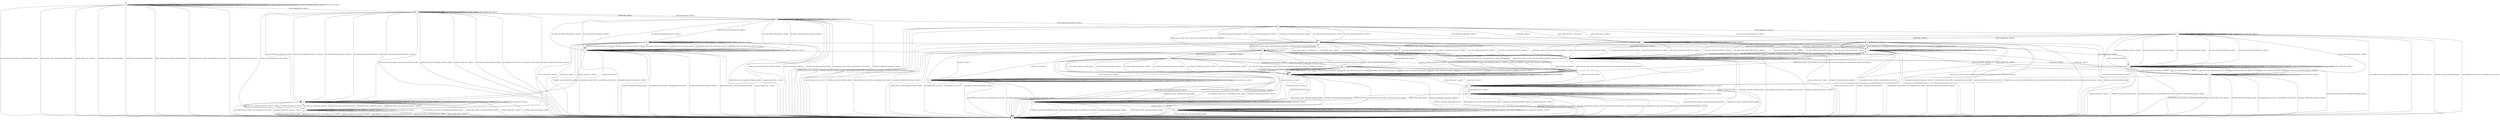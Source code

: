 digraph g {

	s0 [shape="circle" label="s0"];
	s1 [shape="circle" label="s1"];
	s2 [shape="circle" label="s2"];
	s3 [shape="circle" label="s3"];
	s4 [shape="circle" label="s4"];
	s5 [shape="circle" label="s5"];
	s6 [shape="circle" label="s6"];
	s7 [shape="circle" label="s7"];
	s8 [shape="circle" label="s8"];
	s9 [shape="circle" label="s9"];
	s10 [shape="circle" label="s10"];
	s11 [shape="circle" label="s11"];
	s12 [shape="circle" label="s12"];
	s13 [shape="circle" label="s13"];
	s14 [shape="circle" label="s14"];
	s15 [shape="circle" label="s15"];
	s16 [shape="circle" label="s16"];
	s17 [shape="circle" label="s17"];
	s18 [shape="circle" label="s18"];
	s19 [shape="circle" label="s19"];
	s20 [shape="circle" label="s20"];
	s21 [shape="circle" label="s21"];
	s22 [shape="circle" label="s22"];
	s23 [shape="circle" label="s23"];
	s24 [shape="circle" label="s24"];
	s25 [shape="circle" label="s25"];
	s0 -> s0 [label="HELLO_VERIFY_REQUEST / CLIENT_HELLO"];
	s0 -> s2 [label="ECDH_SERVER_HELLO / TIMEOUT"];
	s0 -> s1 [label="ECDH_SERVER_KEY_EXCHANGE / Alert(FATAL,INTERNAL_ERROR)"];
	s0 -> s0 [label="RSA_SIGN_CERTIFICATE_REQUEST / TIMEOUT"];
	s0 -> s0 [label="RSA_FIXED_ECDH_CERTIFICATE_REQUEST / TIMEOUT"];
	s0 -> s0 [label="RSA_FIXED_DH_CERTIFICATE_REQUEST / TIMEOUT"];
	s0 -> s0 [label="DSS_SIGN_CERTIFICATE_REQUEST / TIMEOUT"];
	s0 -> s0 [label="DSS_FIXED_DH_CERTIFICATE_REQUEST / TIMEOUT"];
	s0 -> s0 [label="ECDSA_SIGN_CERTIFICATE_REQUEST / TIMEOUT"];
	s0 -> s1 [label="SERVER_HELLO_DONE / Alert(FATAL,INTERNAL_ERROR)"];
	s0 -> s1 [label="CHANGE_CIPHER_SPEC / TIMEOUT"];
	s0 -> s1 [label="FINISHED / Alert(FATAL,INTERNAL_ERROR)"];
	s0 -> s0 [label="APPLICATION / TIMEOUT"];
	s0 -> s1 [label="CERTIFICATE / Alert(FATAL,INTERNAL_ERROR)"];
	s0 -> s1 [label="EMPTY_CERTIFICATE / Alert(FATAL,INTERNAL_ERROR)"];
	s0 -> s1 [label="Alert(WARNING,CLOSE_NOTIFY) / Alert(WARNING,CLOSE_NOTIFY)"];
	s0 -> s1 [label="Alert(FATAL,UNEXPECTED_MESSAGE) / TIMEOUT"];
	s1 -> s1 [label="HELLO_VERIFY_REQUEST / TIMEOUT"];
	s1 -> s1 [label="ECDH_SERVER_HELLO / TIMEOUT"];
	s1 -> s1 [label="ECDH_SERVER_KEY_EXCHANGE / TIMEOUT"];
	s1 -> s1 [label="RSA_SIGN_CERTIFICATE_REQUEST / TIMEOUT"];
	s1 -> s1 [label="RSA_FIXED_ECDH_CERTIFICATE_REQUEST / TIMEOUT"];
	s1 -> s1 [label="RSA_FIXED_DH_CERTIFICATE_REQUEST / TIMEOUT"];
	s1 -> s1 [label="DSS_SIGN_CERTIFICATE_REQUEST / TIMEOUT"];
	s1 -> s1 [label="DSS_FIXED_DH_CERTIFICATE_REQUEST / TIMEOUT"];
	s1 -> s1 [label="ECDSA_SIGN_CERTIFICATE_REQUEST / TIMEOUT"];
	s1 -> s1 [label="SERVER_HELLO_DONE / TIMEOUT"];
	s1 -> s1 [label="CHANGE_CIPHER_SPEC / TIMEOUT"];
	s1 -> s1 [label="FINISHED / TIMEOUT"];
	s1 -> s1 [label="APPLICATION / TIMEOUT"];
	s1 -> s1 [label="CERTIFICATE / TIMEOUT"];
	s1 -> s1 [label="EMPTY_CERTIFICATE / TIMEOUT"];
	s1 -> s1 [label="Alert(WARNING,CLOSE_NOTIFY) / TIMEOUT"];
	s1 -> s1 [label="Alert(FATAL,UNEXPECTED_MESSAGE) / TIMEOUT"];
	s2 -> s2 [label="HELLO_VERIFY_REQUEST / CLIENT_HELLO"];
	s2 -> s2 [label="ECDH_SERVER_HELLO / TIMEOUT"];
	s2 -> s1 [label="ECDH_SERVER_KEY_EXCHANGE / Alert(FATAL,HANDSHAKE_FAILURE)"];
	s2 -> s24 [label="RSA_SIGN_CERTIFICATE_REQUEST / TIMEOUT"];
	s2 -> s24 [label="RSA_FIXED_ECDH_CERTIFICATE_REQUEST / TIMEOUT"];
	s2 -> s24 [label="RSA_FIXED_DH_CERTIFICATE_REQUEST / TIMEOUT"];
	s2 -> s24 [label="DSS_SIGN_CERTIFICATE_REQUEST / TIMEOUT"];
	s2 -> s24 [label="DSS_FIXED_DH_CERTIFICATE_REQUEST / TIMEOUT"];
	s2 -> s25 [label="ECDSA_SIGN_CERTIFICATE_REQUEST / TIMEOUT"];
	s2 -> s1 [label="SERVER_HELLO_DONE / Alert(FATAL,INTERNAL_ERROR)"];
	s2 -> s1 [label="CHANGE_CIPHER_SPEC / TIMEOUT"];
	s2 -> s1 [label="FINISHED / Alert(FATAL,INTERNAL_ERROR)"];
	s2 -> s2 [label="APPLICATION / TIMEOUT"];
	s2 -> s3 [label="CERTIFICATE / TIMEOUT"];
	s2 -> s2 [label="EMPTY_CERTIFICATE / TIMEOUT"];
	s2 -> s1 [label="Alert(WARNING,CLOSE_NOTIFY) / Alert(WARNING,CLOSE_NOTIFY)"];
	s2 -> s1 [label="Alert(FATAL,UNEXPECTED_MESSAGE) / TIMEOUT"];
	s3 -> s3 [label="HELLO_VERIFY_REQUEST / CLIENT_HELLO"];
	s3 -> s3 [label="ECDH_SERVER_HELLO / TIMEOUT"];
	s3 -> s4 [label="ECDH_SERVER_KEY_EXCHANGE / TIMEOUT"];
	s3 -> s22 [label="RSA_SIGN_CERTIFICATE_REQUEST / TIMEOUT"];
	s3 -> s22 [label="RSA_FIXED_ECDH_CERTIFICATE_REQUEST / TIMEOUT"];
	s3 -> s22 [label="RSA_FIXED_DH_CERTIFICATE_REQUEST / TIMEOUT"];
	s3 -> s22 [label="DSS_SIGN_CERTIFICATE_REQUEST / TIMEOUT"];
	s3 -> s22 [label="DSS_FIXED_DH_CERTIFICATE_REQUEST / TIMEOUT"];
	s3 -> s23 [label="ECDSA_SIGN_CERTIFICATE_REQUEST / TIMEOUT"];
	s3 -> s1 [label="SERVER_HELLO_DONE / Alert(FATAL,INTERNAL_ERROR)"];
	s3 -> s1 [label="CHANGE_CIPHER_SPEC / TIMEOUT"];
	s3 -> s1 [label="FINISHED / Alert(FATAL,INTERNAL_ERROR)"];
	s3 -> s3 [label="APPLICATION / TIMEOUT"];
	s3 -> s3 [label="CERTIFICATE / TIMEOUT"];
	s3 -> s2 [label="EMPTY_CERTIFICATE / TIMEOUT"];
	s3 -> s1 [label="Alert(WARNING,CLOSE_NOTIFY) / Alert(WARNING,CLOSE_NOTIFY)"];
	s3 -> s1 [label="Alert(FATAL,UNEXPECTED_MESSAGE) / TIMEOUT"];
	s4 -> s21 [label="HELLO_VERIFY_REQUEST / CLIENT_HELLO"];
	s4 -> s21 [label="ECDH_SERVER_HELLO / TIMEOUT"];
	s4 -> s21 [label="ECDH_SERVER_KEY_EXCHANGE / TIMEOUT"];
	s4 -> s5 [label="RSA_SIGN_CERTIFICATE_REQUEST / TIMEOUT"];
	s4 -> s5 [label="RSA_FIXED_ECDH_CERTIFICATE_REQUEST / TIMEOUT"];
	s4 -> s5 [label="RSA_FIXED_DH_CERTIFICATE_REQUEST / TIMEOUT"];
	s4 -> s5 [label="DSS_SIGN_CERTIFICATE_REQUEST / TIMEOUT"];
	s4 -> s5 [label="DSS_FIXED_DH_CERTIFICATE_REQUEST / TIMEOUT"];
	s4 -> s6 [label="ECDSA_SIGN_CERTIFICATE_REQUEST / TIMEOUT"];
	s4 -> s9 [label="SERVER_HELLO_DONE / ECDH_CLIENT_KEY_EXCHANGE|CHANGE_CIPHER_SPEC|FINISHED"];
	s4 -> s1 [label="CHANGE_CIPHER_SPEC / TIMEOUT"];
	s4 -> s1 [label="FINISHED / Alert(FATAL,INTERNAL_ERROR)"];
	s4 -> s4 [label="APPLICATION / TIMEOUT"];
	s4 -> s21 [label="CERTIFICATE / TIMEOUT"];
	s4 -> s17 [label="EMPTY_CERTIFICATE / TIMEOUT"];
	s4 -> s1 [label="Alert(WARNING,CLOSE_NOTIFY) / Alert(WARNING,CLOSE_NOTIFY)"];
	s4 -> s1 [label="Alert(FATAL,UNEXPECTED_MESSAGE) / TIMEOUT"];
	s5 -> s7 [label="HELLO_VERIFY_REQUEST / CLIENT_HELLO"];
	s5 -> s7 [label="ECDH_SERVER_HELLO / TIMEOUT"];
	s5 -> s7 [label="ECDH_SERVER_KEY_EXCHANGE / TIMEOUT"];
	s5 -> s7 [label="RSA_SIGN_CERTIFICATE_REQUEST / TIMEOUT"];
	s5 -> s7 [label="RSA_FIXED_ECDH_CERTIFICATE_REQUEST / TIMEOUT"];
	s5 -> s7 [label="RSA_FIXED_DH_CERTIFICATE_REQUEST / TIMEOUT"];
	s5 -> s7 [label="DSS_SIGN_CERTIFICATE_REQUEST / TIMEOUT"];
	s5 -> s7 [label="DSS_FIXED_DH_CERTIFICATE_REQUEST / TIMEOUT"];
	s5 -> s20 [label="ECDSA_SIGN_CERTIFICATE_REQUEST / TIMEOUT"];
	s5 -> s9 [label="SERVER_HELLO_DONE / EMPTY_CERTIFICATE|ECDH_CLIENT_KEY_EXCHANGE|CHANGE_CIPHER_SPEC|FINISHED"];
	s5 -> s1 [label="CHANGE_CIPHER_SPEC / TIMEOUT"];
	s5 -> s1 [label="FINISHED / Alert(FATAL,INTERNAL_ERROR)"];
	s5 -> s5 [label="APPLICATION / TIMEOUT"];
	s5 -> s7 [label="CERTIFICATE / TIMEOUT"];
	s5 -> s15 [label="EMPTY_CERTIFICATE / TIMEOUT"];
	s5 -> s1 [label="Alert(WARNING,CLOSE_NOTIFY) / Alert(WARNING,CLOSE_NOTIFY)"];
	s5 -> s1 [label="Alert(FATAL,UNEXPECTED_MESSAGE) / TIMEOUT"];
	s6 -> s20 [label="HELLO_VERIFY_REQUEST / CLIENT_HELLO"];
	s6 -> s20 [label="ECDH_SERVER_HELLO / TIMEOUT"];
	s6 -> s20 [label="ECDH_SERVER_KEY_EXCHANGE / TIMEOUT"];
	s6 -> s7 [label="RSA_SIGN_CERTIFICATE_REQUEST / TIMEOUT"];
	s6 -> s7 [label="RSA_FIXED_ECDH_CERTIFICATE_REQUEST / TIMEOUT"];
	s6 -> s7 [label="RSA_FIXED_DH_CERTIFICATE_REQUEST / TIMEOUT"];
	s6 -> s7 [label="DSS_SIGN_CERTIFICATE_REQUEST / TIMEOUT"];
	s6 -> s7 [label="DSS_FIXED_DH_CERTIFICATE_REQUEST / TIMEOUT"];
	s6 -> s20 [label="ECDSA_SIGN_CERTIFICATE_REQUEST / TIMEOUT"];
	s6 -> s9 [label="SERVER_HELLO_DONE / ECDSA_CERTIFICATE|ECDH_CLIENT_KEY_EXCHANGE|CERTIFICATE_VERIFY|CHANGE_CIPHER_SPEC|FINISHED"];
	s6 -> s1 [label="CHANGE_CIPHER_SPEC / TIMEOUT"];
	s6 -> s1 [label="FINISHED / Alert(FATAL,INTERNAL_ERROR)"];
	s6 -> s6 [label="APPLICATION / TIMEOUT"];
	s6 -> s20 [label="CERTIFICATE / TIMEOUT"];
	s6 -> s16 [label="EMPTY_CERTIFICATE / TIMEOUT"];
	s6 -> s1 [label="Alert(WARNING,CLOSE_NOTIFY) / Alert(WARNING,CLOSE_NOTIFY)"];
	s6 -> s1 [label="Alert(FATAL,UNEXPECTED_MESSAGE) / TIMEOUT"];
	s7 -> s7 [label="HELLO_VERIFY_REQUEST / CLIENT_HELLO"];
	s7 -> s7 [label="ECDH_SERVER_HELLO / TIMEOUT"];
	s7 -> s7 [label="ECDH_SERVER_KEY_EXCHANGE / TIMEOUT"];
	s7 -> s7 [label="RSA_SIGN_CERTIFICATE_REQUEST / TIMEOUT"];
	s7 -> s7 [label="RSA_FIXED_ECDH_CERTIFICATE_REQUEST / TIMEOUT"];
	s7 -> s7 [label="RSA_FIXED_DH_CERTIFICATE_REQUEST / TIMEOUT"];
	s7 -> s7 [label="DSS_SIGN_CERTIFICATE_REQUEST / TIMEOUT"];
	s7 -> s7 [label="DSS_FIXED_DH_CERTIFICATE_REQUEST / TIMEOUT"];
	s7 -> s20 [label="ECDSA_SIGN_CERTIFICATE_REQUEST / TIMEOUT"];
	s7 -> s8 [label="SERVER_HELLO_DONE / EMPTY_CERTIFICATE|ECDH_CLIENT_KEY_EXCHANGE|CHANGE_CIPHER_SPEC|FINISHED"];
	s7 -> s1 [label="CHANGE_CIPHER_SPEC / TIMEOUT"];
	s7 -> s1 [label="FINISHED / Alert(FATAL,INTERNAL_ERROR)"];
	s7 -> s7 [label="APPLICATION / TIMEOUT"];
	s7 -> s7 [label="CERTIFICATE / TIMEOUT"];
	s7 -> s15 [label="EMPTY_CERTIFICATE / TIMEOUT"];
	s7 -> s1 [label="Alert(WARNING,CLOSE_NOTIFY) / Alert(WARNING,CLOSE_NOTIFY)"];
	s7 -> s1 [label="Alert(FATAL,UNEXPECTED_MESSAGE) / TIMEOUT"];
	s8 -> s8 [label="HELLO_VERIFY_REQUEST / CLIENT_HELLO"];
	s8 -> s13 [label="ECDH_SERVER_HELLO / TIMEOUT"];
	s8 -> s8 [label="ECDH_SERVER_KEY_EXCHANGE / TIMEOUT"];
	s8 -> s8 [label="RSA_SIGN_CERTIFICATE_REQUEST / TIMEOUT"];
	s8 -> s8 [label="RSA_FIXED_ECDH_CERTIFICATE_REQUEST / TIMEOUT"];
	s8 -> s8 [label="RSA_FIXED_DH_CERTIFICATE_REQUEST / TIMEOUT"];
	s8 -> s8 [label="DSS_SIGN_CERTIFICATE_REQUEST / TIMEOUT"];
	s8 -> s8 [label="DSS_FIXED_DH_CERTIFICATE_REQUEST / TIMEOUT"];
	s8 -> s8 [label="ECDSA_SIGN_CERTIFICATE_REQUEST / TIMEOUT"];
	s8 -> s1 [label="SERVER_HELLO_DONE / Alert(FATAL,INTERNAL_ERROR)"];
	s8 -> s8 [label="CHANGE_CIPHER_SPEC / TIMEOUT"];
	s8 -> s1 [label="FINISHED / Alert(FATAL,HANDSHAKE_FAILURE)"];
	s8 -> s8 [label="APPLICATION / TIMEOUT"];
	s8 -> s8 [label="CERTIFICATE / TIMEOUT"];
	s8 -> s12 [label="EMPTY_CERTIFICATE / TIMEOUT"];
	s8 -> s1 [label="Alert(WARNING,CLOSE_NOTIFY) / Alert(WARNING,CLOSE_NOTIFY)"];
	s8 -> s1 [label="Alert(FATAL,UNEXPECTED_MESSAGE) / TIMEOUT"];
	s9 -> s8 [label="HELLO_VERIFY_REQUEST / CLIENT_HELLO"];
	s9 -> s13 [label="ECDH_SERVER_HELLO / TIMEOUT"];
	s9 -> s8 [label="ECDH_SERVER_KEY_EXCHANGE / TIMEOUT"];
	s9 -> s8 [label="RSA_SIGN_CERTIFICATE_REQUEST / TIMEOUT"];
	s9 -> s8 [label="RSA_FIXED_ECDH_CERTIFICATE_REQUEST / TIMEOUT"];
	s9 -> s8 [label="RSA_FIXED_DH_CERTIFICATE_REQUEST / TIMEOUT"];
	s9 -> s8 [label="DSS_SIGN_CERTIFICATE_REQUEST / TIMEOUT"];
	s9 -> s8 [label="DSS_FIXED_DH_CERTIFICATE_REQUEST / TIMEOUT"];
	s9 -> s8 [label="ECDSA_SIGN_CERTIFICATE_REQUEST / TIMEOUT"];
	s9 -> s1 [label="SERVER_HELLO_DONE / Alert(FATAL,INTERNAL_ERROR)"];
	s9 -> s9 [label="CHANGE_CIPHER_SPEC / TIMEOUT"];
	s9 -> s19 [label="FINISHED / TIMEOUT"];
	s9 -> s10 [label="APPLICATION / TIMEOUT"];
	s9 -> s8 [label="CERTIFICATE / TIMEOUT"];
	s9 -> s12 [label="EMPTY_CERTIFICATE / TIMEOUT"];
	s9 -> s1 [label="Alert(WARNING,CLOSE_NOTIFY) / Alert(WARNING,CLOSE_NOTIFY)"];
	s9 -> s1 [label="Alert(FATAL,UNEXPECTED_MESSAGE) / TIMEOUT"];
	s10 -> s8 [label="HELLO_VERIFY_REQUEST / CLIENT_HELLO"];
	s10 -> s13 [label="ECDH_SERVER_HELLO / TIMEOUT"];
	s10 -> s8 [label="ECDH_SERVER_KEY_EXCHANGE / TIMEOUT"];
	s10 -> s8 [label="RSA_SIGN_CERTIFICATE_REQUEST / TIMEOUT"];
	s10 -> s8 [label="RSA_FIXED_ECDH_CERTIFICATE_REQUEST / TIMEOUT"];
	s10 -> s8 [label="RSA_FIXED_DH_CERTIFICATE_REQUEST / TIMEOUT"];
	s10 -> s8 [label="DSS_SIGN_CERTIFICATE_REQUEST / TIMEOUT"];
	s10 -> s8 [label="DSS_FIXED_DH_CERTIFICATE_REQUEST / TIMEOUT"];
	s10 -> s8 [label="ECDSA_SIGN_CERTIFICATE_REQUEST / TIMEOUT"];
	s10 -> s1 [label="SERVER_HELLO_DONE / Alert(FATAL,INTERNAL_ERROR)"];
	s10 -> s9 [label="CHANGE_CIPHER_SPEC / TIMEOUT"];
	s10 -> s19 [label="FINISHED / APPLICATION"];
	s10 -> s11 [label="APPLICATION / TIMEOUT"];
	s10 -> s8 [label="CERTIFICATE / TIMEOUT"];
	s10 -> s12 [label="EMPTY_CERTIFICATE / TIMEOUT"];
	s10 -> s1 [label="Alert(WARNING,CLOSE_NOTIFY) / Alert(WARNING,CLOSE_NOTIFY)"];
	s10 -> s1 [label="Alert(FATAL,UNEXPECTED_MESSAGE) / TIMEOUT"];
	s11 -> s8 [label="HELLO_VERIFY_REQUEST / CLIENT_HELLO"];
	s11 -> s13 [label="ECDH_SERVER_HELLO / TIMEOUT"];
	s11 -> s8 [label="ECDH_SERVER_KEY_EXCHANGE / TIMEOUT"];
	s11 -> s8 [label="RSA_SIGN_CERTIFICATE_REQUEST / TIMEOUT"];
	s11 -> s8 [label="RSA_FIXED_ECDH_CERTIFICATE_REQUEST / TIMEOUT"];
	s11 -> s8 [label="RSA_FIXED_DH_CERTIFICATE_REQUEST / TIMEOUT"];
	s11 -> s8 [label="DSS_SIGN_CERTIFICATE_REQUEST / TIMEOUT"];
	s11 -> s8 [label="DSS_FIXED_DH_CERTIFICATE_REQUEST / TIMEOUT"];
	s11 -> s8 [label="ECDSA_SIGN_CERTIFICATE_REQUEST / TIMEOUT"];
	s11 -> s1 [label="SERVER_HELLO_DONE / Alert(FATAL,INTERNAL_ERROR)"];
	s11 -> s9 [label="CHANGE_CIPHER_SPEC / TIMEOUT"];
	s11 -> s19 [label="FINISHED / APPLICATION+"];
	s11 -> s11 [label="APPLICATION / TIMEOUT"];
	s11 -> s8 [label="CERTIFICATE / TIMEOUT"];
	s11 -> s12 [label="EMPTY_CERTIFICATE / TIMEOUT"];
	s11 -> s1 [label="Alert(WARNING,CLOSE_NOTIFY) / Alert(WARNING,CLOSE_NOTIFY)"];
	s11 -> s1 [label="Alert(FATAL,UNEXPECTED_MESSAGE) / TIMEOUT"];
	s12 -> s12 [label="HELLO_VERIFY_REQUEST / CLIENT_HELLO"];
	s12 -> s18 [label="ECDH_SERVER_HELLO / TIMEOUT"];
	s12 -> s1 [label="ECDH_SERVER_KEY_EXCHANGE / Alert(FATAL,HANDSHAKE_FAILURE)"];
	s12 -> s12 [label="RSA_SIGN_CERTIFICATE_REQUEST / TIMEOUT"];
	s12 -> s12 [label="RSA_FIXED_ECDH_CERTIFICATE_REQUEST / TIMEOUT"];
	s12 -> s12 [label="RSA_FIXED_DH_CERTIFICATE_REQUEST / TIMEOUT"];
	s12 -> s12 [label="DSS_SIGN_CERTIFICATE_REQUEST / TIMEOUT"];
	s12 -> s12 [label="DSS_FIXED_DH_CERTIFICATE_REQUEST / TIMEOUT"];
	s12 -> s12 [label="ECDSA_SIGN_CERTIFICATE_REQUEST / TIMEOUT"];
	s12 -> s1 [label="SERVER_HELLO_DONE / Alert(FATAL,INTERNAL_ERROR)"];
	s12 -> s12 [label="CHANGE_CIPHER_SPEC / TIMEOUT"];
	s12 -> s1 [label="FINISHED / Alert(FATAL,HANDSHAKE_FAILURE)"];
	s12 -> s12 [label="APPLICATION / TIMEOUT"];
	s12 -> s8 [label="CERTIFICATE / TIMEOUT"];
	s12 -> s12 [label="EMPTY_CERTIFICATE / TIMEOUT"];
	s12 -> s1 [label="Alert(WARNING,CLOSE_NOTIFY) / Alert(WARNING,CLOSE_NOTIFY)"];
	s12 -> s1 [label="Alert(FATAL,UNEXPECTED_MESSAGE) / TIMEOUT"];
	s13 -> s13 [label="HELLO_VERIFY_REQUEST / CLIENT_HELLO"];
	s13 -> s13 [label="ECDH_SERVER_HELLO / TIMEOUT"];
	s13 -> s13 [label="ECDH_SERVER_KEY_EXCHANGE / TIMEOUT"];
	s13 -> s13 [label="RSA_SIGN_CERTIFICATE_REQUEST / TIMEOUT"];
	s13 -> s13 [label="RSA_FIXED_ECDH_CERTIFICATE_REQUEST / TIMEOUT"];
	s13 -> s13 [label="RSA_FIXED_DH_CERTIFICATE_REQUEST / TIMEOUT"];
	s13 -> s13 [label="DSS_SIGN_CERTIFICATE_REQUEST / TIMEOUT"];
	s13 -> s13 [label="DSS_FIXED_DH_CERTIFICATE_REQUEST / TIMEOUT"];
	s13 -> s13 [label="ECDSA_SIGN_CERTIFICATE_REQUEST / TIMEOUT"];
	s13 -> s1 [label="SERVER_HELLO_DONE / Alert(FATAL,INTERNAL_ERROR)"];
	s13 -> s14 [label="CHANGE_CIPHER_SPEC / TIMEOUT"];
	s13 -> s1 [label="FINISHED / Alert(FATAL,HANDSHAKE_FAILURE)"];
	s13 -> s13 [label="APPLICATION / TIMEOUT"];
	s13 -> s13 [label="CERTIFICATE / TIMEOUT"];
	s13 -> s18 [label="EMPTY_CERTIFICATE / TIMEOUT"];
	s13 -> s1 [label="Alert(WARNING,CLOSE_NOTIFY) / Alert(WARNING,CLOSE_NOTIFY)"];
	s13 -> s1 [label="Alert(FATAL,UNEXPECTED_MESSAGE) / TIMEOUT"];
	s14 -> s14 [label="HELLO_VERIFY_REQUEST / TIMEOUT"];
	s14 -> s14 [label="ECDH_SERVER_HELLO / TIMEOUT"];
	s14 -> s14 [label="ECDH_SERVER_KEY_EXCHANGE / TIMEOUT"];
	s14 -> s14 [label="RSA_SIGN_CERTIFICATE_REQUEST / TIMEOUT"];
	s14 -> s14 [label="RSA_FIXED_ECDH_CERTIFICATE_REQUEST / TIMEOUT"];
	s14 -> s14 [label="RSA_FIXED_DH_CERTIFICATE_REQUEST / TIMEOUT"];
	s14 -> s14 [label="DSS_SIGN_CERTIFICATE_REQUEST / TIMEOUT"];
	s14 -> s14 [label="DSS_FIXED_DH_CERTIFICATE_REQUEST / TIMEOUT"];
	s14 -> s14 [label="ECDSA_SIGN_CERTIFICATE_REQUEST / TIMEOUT"];
	s14 -> s14 [label="SERVER_HELLO_DONE / TIMEOUT"];
	s14 -> s1 [label="CHANGE_CIPHER_SPEC / Alert(FATAL,INTERNAL_ERROR)"];
	s14 -> s14 [label="FINISHED / TIMEOUT"];
	s14 -> s14 [label="APPLICATION / TIMEOUT"];
	s14 -> s14 [label="CERTIFICATE / TIMEOUT"];
	s14 -> s14 [label="EMPTY_CERTIFICATE / TIMEOUT"];
	s14 -> s14 [label="Alert(WARNING,CLOSE_NOTIFY) / TIMEOUT"];
	s14 -> s14 [label="Alert(FATAL,UNEXPECTED_MESSAGE) / TIMEOUT"];
	s15 -> s15 [label="HELLO_VERIFY_REQUEST / CLIENT_HELLO"];
	s15 -> s15 [label="ECDH_SERVER_HELLO / TIMEOUT"];
	s15 -> s1 [label="ECDH_SERVER_KEY_EXCHANGE / Alert(FATAL,HANDSHAKE_FAILURE)"];
	s15 -> s15 [label="RSA_SIGN_CERTIFICATE_REQUEST / TIMEOUT"];
	s15 -> s15 [label="RSA_FIXED_ECDH_CERTIFICATE_REQUEST / TIMEOUT"];
	s15 -> s15 [label="RSA_FIXED_DH_CERTIFICATE_REQUEST / TIMEOUT"];
	s15 -> s15 [label="DSS_SIGN_CERTIFICATE_REQUEST / TIMEOUT"];
	s15 -> s15 [label="DSS_FIXED_DH_CERTIFICATE_REQUEST / TIMEOUT"];
	s15 -> s16 [label="ECDSA_SIGN_CERTIFICATE_REQUEST / TIMEOUT"];
	s15 -> s12 [label="SERVER_HELLO_DONE / EMPTY_CERTIFICATE|ECDH_CLIENT_KEY_EXCHANGE|CHANGE_CIPHER_SPEC|FINISHED"];
	s15 -> s1 [label="CHANGE_CIPHER_SPEC / TIMEOUT"];
	s15 -> s1 [label="FINISHED / Alert(FATAL,INTERNAL_ERROR)"];
	s15 -> s15 [label="APPLICATION / TIMEOUT"];
	s15 -> s7 [label="CERTIFICATE / TIMEOUT"];
	s15 -> s15 [label="EMPTY_CERTIFICATE / TIMEOUT"];
	s15 -> s1 [label="Alert(WARNING,CLOSE_NOTIFY) / Alert(WARNING,CLOSE_NOTIFY)"];
	s15 -> s1 [label="Alert(FATAL,UNEXPECTED_MESSAGE) / TIMEOUT"];
	s16 -> s16 [label="HELLO_VERIFY_REQUEST / CLIENT_HELLO"];
	s16 -> s16 [label="ECDH_SERVER_HELLO / TIMEOUT"];
	s16 -> s1 [label="ECDH_SERVER_KEY_EXCHANGE / Alert(FATAL,HANDSHAKE_FAILURE)"];
	s16 -> s15 [label="RSA_SIGN_CERTIFICATE_REQUEST / TIMEOUT"];
	s16 -> s15 [label="RSA_FIXED_ECDH_CERTIFICATE_REQUEST / TIMEOUT"];
	s16 -> s15 [label="RSA_FIXED_DH_CERTIFICATE_REQUEST / TIMEOUT"];
	s16 -> s15 [label="DSS_SIGN_CERTIFICATE_REQUEST / TIMEOUT"];
	s16 -> s15 [label="DSS_FIXED_DH_CERTIFICATE_REQUEST / TIMEOUT"];
	s16 -> s16 [label="ECDSA_SIGN_CERTIFICATE_REQUEST / TIMEOUT"];
	s16 -> s12 [label="SERVER_HELLO_DONE / ECDSA_CERTIFICATE|ECDH_CLIENT_KEY_EXCHANGE|CERTIFICATE_VERIFY|CHANGE_CIPHER_SPEC|FINISHED"];
	s16 -> s1 [label="CHANGE_CIPHER_SPEC / TIMEOUT"];
	s16 -> s1 [label="FINISHED / Alert(FATAL,INTERNAL_ERROR)"];
	s16 -> s16 [label="APPLICATION / TIMEOUT"];
	s16 -> s20 [label="CERTIFICATE / TIMEOUT"];
	s16 -> s16 [label="EMPTY_CERTIFICATE / TIMEOUT"];
	s16 -> s1 [label="Alert(WARNING,CLOSE_NOTIFY) / Alert(WARNING,CLOSE_NOTIFY)"];
	s16 -> s1 [label="Alert(FATAL,UNEXPECTED_MESSAGE) / TIMEOUT"];
	s17 -> s17 [label="HELLO_VERIFY_REQUEST / CLIENT_HELLO"];
	s17 -> s17 [label="ECDH_SERVER_HELLO / TIMEOUT"];
	s17 -> s1 [label="ECDH_SERVER_KEY_EXCHANGE / Alert(FATAL,HANDSHAKE_FAILURE)"];
	s17 -> s15 [label="RSA_SIGN_CERTIFICATE_REQUEST / TIMEOUT"];
	s17 -> s15 [label="RSA_FIXED_ECDH_CERTIFICATE_REQUEST / TIMEOUT"];
	s17 -> s15 [label="RSA_FIXED_DH_CERTIFICATE_REQUEST / TIMEOUT"];
	s17 -> s15 [label="DSS_SIGN_CERTIFICATE_REQUEST / TIMEOUT"];
	s17 -> s15 [label="DSS_FIXED_DH_CERTIFICATE_REQUEST / TIMEOUT"];
	s17 -> s16 [label="ECDSA_SIGN_CERTIFICATE_REQUEST / TIMEOUT"];
	s17 -> s12 [label="SERVER_HELLO_DONE / ECDH_CLIENT_KEY_EXCHANGE|CHANGE_CIPHER_SPEC|FINISHED"];
	s17 -> s1 [label="CHANGE_CIPHER_SPEC / TIMEOUT"];
	s17 -> s1 [label="FINISHED / Alert(FATAL,INTERNAL_ERROR)"];
	s17 -> s17 [label="APPLICATION / TIMEOUT"];
	s17 -> s21 [label="CERTIFICATE / TIMEOUT"];
	s17 -> s17 [label="EMPTY_CERTIFICATE / TIMEOUT"];
	s17 -> s1 [label="Alert(WARNING,CLOSE_NOTIFY) / Alert(WARNING,CLOSE_NOTIFY)"];
	s17 -> s1 [label="Alert(FATAL,UNEXPECTED_MESSAGE) / TIMEOUT"];
	s18 -> s18 [label="HELLO_VERIFY_REQUEST / CLIENT_HELLO"];
	s18 -> s18 [label="ECDH_SERVER_HELLO / TIMEOUT"];
	s18 -> s1 [label="ECDH_SERVER_KEY_EXCHANGE / Alert(FATAL,HANDSHAKE_FAILURE)"];
	s18 -> s18 [label="RSA_SIGN_CERTIFICATE_REQUEST / TIMEOUT"];
	s18 -> s18 [label="RSA_FIXED_ECDH_CERTIFICATE_REQUEST / TIMEOUT"];
	s18 -> s18 [label="RSA_FIXED_DH_CERTIFICATE_REQUEST / TIMEOUT"];
	s18 -> s18 [label="DSS_SIGN_CERTIFICATE_REQUEST / TIMEOUT"];
	s18 -> s18 [label="DSS_FIXED_DH_CERTIFICATE_REQUEST / TIMEOUT"];
	s18 -> s18 [label="ECDSA_SIGN_CERTIFICATE_REQUEST / TIMEOUT"];
	s18 -> s1 [label="SERVER_HELLO_DONE / Alert(FATAL,INTERNAL_ERROR)"];
	s18 -> s14 [label="CHANGE_CIPHER_SPEC / TIMEOUT"];
	s18 -> s1 [label="FINISHED / Alert(FATAL,HANDSHAKE_FAILURE)"];
	s18 -> s18 [label="APPLICATION / TIMEOUT"];
	s18 -> s13 [label="CERTIFICATE / TIMEOUT"];
	s18 -> s18 [label="EMPTY_CERTIFICATE / TIMEOUT"];
	s18 -> s1 [label="Alert(WARNING,CLOSE_NOTIFY) / Alert(WARNING,CLOSE_NOTIFY)"];
	s18 -> s1 [label="Alert(FATAL,UNEXPECTED_MESSAGE) / TIMEOUT"];
	s19 -> s19 [label="HELLO_VERIFY_REQUEST / TIMEOUT"];
	s19 -> s19 [label="ECDH_SERVER_HELLO / TIMEOUT"];
	s19 -> s19 [label="ECDH_SERVER_KEY_EXCHANGE / TIMEOUT"];
	s19 -> s19 [label="RSA_SIGN_CERTIFICATE_REQUEST / TIMEOUT"];
	s19 -> s19 [label="RSA_FIXED_ECDH_CERTIFICATE_REQUEST / TIMEOUT"];
	s19 -> s19 [label="RSA_FIXED_DH_CERTIFICATE_REQUEST / TIMEOUT"];
	s19 -> s19 [label="DSS_SIGN_CERTIFICATE_REQUEST / TIMEOUT"];
	s19 -> s19 [label="DSS_FIXED_DH_CERTIFICATE_REQUEST / TIMEOUT"];
	s19 -> s19 [label="ECDSA_SIGN_CERTIFICATE_REQUEST / TIMEOUT"];
	s19 -> s19 [label="SERVER_HELLO_DONE / TIMEOUT"];
	s19 -> s1 [label="CHANGE_CIPHER_SPEC / TIMEOUT"];
	s19 -> s19 [label="FINISHED / TIMEOUT"];
	s19 -> s19 [label="APPLICATION / APPLICATION"];
	s19 -> s19 [label="CERTIFICATE / TIMEOUT"];
	s19 -> s19 [label="EMPTY_CERTIFICATE / TIMEOUT"];
	s19 -> s1 [label="Alert(WARNING,CLOSE_NOTIFY) / Alert(WARNING,CLOSE_NOTIFY)"];
	s19 -> s1 [label="Alert(FATAL,UNEXPECTED_MESSAGE) / TIMEOUT"];
	s20 -> s20 [label="HELLO_VERIFY_REQUEST / CLIENT_HELLO"];
	s20 -> s20 [label="ECDH_SERVER_HELLO / TIMEOUT"];
	s20 -> s20 [label="ECDH_SERVER_KEY_EXCHANGE / TIMEOUT"];
	s20 -> s7 [label="RSA_SIGN_CERTIFICATE_REQUEST / TIMEOUT"];
	s20 -> s7 [label="RSA_FIXED_ECDH_CERTIFICATE_REQUEST / TIMEOUT"];
	s20 -> s7 [label="RSA_FIXED_DH_CERTIFICATE_REQUEST / TIMEOUT"];
	s20 -> s7 [label="DSS_SIGN_CERTIFICATE_REQUEST / TIMEOUT"];
	s20 -> s7 [label="DSS_FIXED_DH_CERTIFICATE_REQUEST / TIMEOUT"];
	s20 -> s20 [label="ECDSA_SIGN_CERTIFICATE_REQUEST / TIMEOUT"];
	s20 -> s8 [label="SERVER_HELLO_DONE / ECDSA_CERTIFICATE|ECDH_CLIENT_KEY_EXCHANGE|CERTIFICATE_VERIFY|CHANGE_CIPHER_SPEC|FINISHED"];
	s20 -> s1 [label="CHANGE_CIPHER_SPEC / TIMEOUT"];
	s20 -> s1 [label="FINISHED / Alert(FATAL,INTERNAL_ERROR)"];
	s20 -> s20 [label="APPLICATION / TIMEOUT"];
	s20 -> s20 [label="CERTIFICATE / TIMEOUT"];
	s20 -> s16 [label="EMPTY_CERTIFICATE / TIMEOUT"];
	s20 -> s1 [label="Alert(WARNING,CLOSE_NOTIFY) / Alert(WARNING,CLOSE_NOTIFY)"];
	s20 -> s1 [label="Alert(FATAL,UNEXPECTED_MESSAGE) / TIMEOUT"];
	s21 -> s21 [label="HELLO_VERIFY_REQUEST / CLIENT_HELLO"];
	s21 -> s21 [label="ECDH_SERVER_HELLO / TIMEOUT"];
	s21 -> s21 [label="ECDH_SERVER_KEY_EXCHANGE / TIMEOUT"];
	s21 -> s7 [label="RSA_SIGN_CERTIFICATE_REQUEST / TIMEOUT"];
	s21 -> s7 [label="RSA_FIXED_ECDH_CERTIFICATE_REQUEST / TIMEOUT"];
	s21 -> s7 [label="RSA_FIXED_DH_CERTIFICATE_REQUEST / TIMEOUT"];
	s21 -> s7 [label="DSS_SIGN_CERTIFICATE_REQUEST / TIMEOUT"];
	s21 -> s7 [label="DSS_FIXED_DH_CERTIFICATE_REQUEST / TIMEOUT"];
	s21 -> s20 [label="ECDSA_SIGN_CERTIFICATE_REQUEST / TIMEOUT"];
	s21 -> s8 [label="SERVER_HELLO_DONE / ECDH_CLIENT_KEY_EXCHANGE|CHANGE_CIPHER_SPEC|FINISHED"];
	s21 -> s1 [label="CHANGE_CIPHER_SPEC / TIMEOUT"];
	s21 -> s1 [label="FINISHED / Alert(FATAL,INTERNAL_ERROR)"];
	s21 -> s21 [label="APPLICATION / TIMEOUT"];
	s21 -> s21 [label="CERTIFICATE / TIMEOUT"];
	s21 -> s17 [label="EMPTY_CERTIFICATE / TIMEOUT"];
	s21 -> s1 [label="Alert(WARNING,CLOSE_NOTIFY) / Alert(WARNING,CLOSE_NOTIFY)"];
	s21 -> s1 [label="Alert(FATAL,UNEXPECTED_MESSAGE) / TIMEOUT"];
	s22 -> s22 [label="HELLO_VERIFY_REQUEST / CLIENT_HELLO"];
	s22 -> s22 [label="ECDH_SERVER_HELLO / TIMEOUT"];
	s22 -> s7 [label="ECDH_SERVER_KEY_EXCHANGE / TIMEOUT"];
	s22 -> s22 [label="RSA_SIGN_CERTIFICATE_REQUEST / TIMEOUT"];
	s22 -> s22 [label="RSA_FIXED_ECDH_CERTIFICATE_REQUEST / TIMEOUT"];
	s22 -> s22 [label="RSA_FIXED_DH_CERTIFICATE_REQUEST / TIMEOUT"];
	s22 -> s22 [label="DSS_SIGN_CERTIFICATE_REQUEST / TIMEOUT"];
	s22 -> s22 [label="DSS_FIXED_DH_CERTIFICATE_REQUEST / TIMEOUT"];
	s22 -> s23 [label="ECDSA_SIGN_CERTIFICATE_REQUEST / TIMEOUT"];
	s22 -> s1 [label="SERVER_HELLO_DONE / Alert(FATAL,INTERNAL_ERROR)"];
	s22 -> s1 [label="CHANGE_CIPHER_SPEC / TIMEOUT"];
	s22 -> s1 [label="FINISHED / Alert(FATAL,INTERNAL_ERROR)"];
	s22 -> s22 [label="APPLICATION / TIMEOUT"];
	s22 -> s22 [label="CERTIFICATE / TIMEOUT"];
	s22 -> s24 [label="EMPTY_CERTIFICATE / TIMEOUT"];
	s22 -> s1 [label="Alert(WARNING,CLOSE_NOTIFY) / Alert(WARNING,CLOSE_NOTIFY)"];
	s22 -> s1 [label="Alert(FATAL,UNEXPECTED_MESSAGE) / TIMEOUT"];
	s23 -> s23 [label="HELLO_VERIFY_REQUEST / CLIENT_HELLO"];
	s23 -> s23 [label="ECDH_SERVER_HELLO / TIMEOUT"];
	s23 -> s20 [label="ECDH_SERVER_KEY_EXCHANGE / TIMEOUT"];
	s23 -> s22 [label="RSA_SIGN_CERTIFICATE_REQUEST / TIMEOUT"];
	s23 -> s22 [label="RSA_FIXED_ECDH_CERTIFICATE_REQUEST / TIMEOUT"];
	s23 -> s22 [label="RSA_FIXED_DH_CERTIFICATE_REQUEST / TIMEOUT"];
	s23 -> s22 [label="DSS_SIGN_CERTIFICATE_REQUEST / TIMEOUT"];
	s23 -> s22 [label="DSS_FIXED_DH_CERTIFICATE_REQUEST / TIMEOUT"];
	s23 -> s23 [label="ECDSA_SIGN_CERTIFICATE_REQUEST / TIMEOUT"];
	s23 -> s1 [label="SERVER_HELLO_DONE / Alert(FATAL,INTERNAL_ERROR)"];
	s23 -> s1 [label="CHANGE_CIPHER_SPEC / TIMEOUT"];
	s23 -> s1 [label="FINISHED / Alert(FATAL,INTERNAL_ERROR)"];
	s23 -> s23 [label="APPLICATION / TIMEOUT"];
	s23 -> s23 [label="CERTIFICATE / TIMEOUT"];
	s23 -> s25 [label="EMPTY_CERTIFICATE / TIMEOUT"];
	s23 -> s1 [label="Alert(WARNING,CLOSE_NOTIFY) / Alert(WARNING,CLOSE_NOTIFY)"];
	s23 -> s1 [label="Alert(FATAL,UNEXPECTED_MESSAGE) / TIMEOUT"];
	s24 -> s24 [label="HELLO_VERIFY_REQUEST / CLIENT_HELLO"];
	s24 -> s24 [label="ECDH_SERVER_HELLO / TIMEOUT"];
	s24 -> s1 [label="ECDH_SERVER_KEY_EXCHANGE / Alert(FATAL,HANDSHAKE_FAILURE)"];
	s24 -> s24 [label="RSA_SIGN_CERTIFICATE_REQUEST / TIMEOUT"];
	s24 -> s24 [label="RSA_FIXED_ECDH_CERTIFICATE_REQUEST / TIMEOUT"];
	s24 -> s24 [label="RSA_FIXED_DH_CERTIFICATE_REQUEST / TIMEOUT"];
	s24 -> s24 [label="DSS_SIGN_CERTIFICATE_REQUEST / TIMEOUT"];
	s24 -> s24 [label="DSS_FIXED_DH_CERTIFICATE_REQUEST / TIMEOUT"];
	s24 -> s25 [label="ECDSA_SIGN_CERTIFICATE_REQUEST / TIMEOUT"];
	s24 -> s1 [label="SERVER_HELLO_DONE / Alert(FATAL,INTERNAL_ERROR)"];
	s24 -> s1 [label="CHANGE_CIPHER_SPEC / TIMEOUT"];
	s24 -> s1 [label="FINISHED / Alert(FATAL,INTERNAL_ERROR)"];
	s24 -> s24 [label="APPLICATION / TIMEOUT"];
	s24 -> s22 [label="CERTIFICATE / TIMEOUT"];
	s24 -> s24 [label="EMPTY_CERTIFICATE / TIMEOUT"];
	s24 -> s1 [label="Alert(WARNING,CLOSE_NOTIFY) / Alert(WARNING,CLOSE_NOTIFY)"];
	s24 -> s1 [label="Alert(FATAL,UNEXPECTED_MESSAGE) / TIMEOUT"];
	s25 -> s25 [label="HELLO_VERIFY_REQUEST / CLIENT_HELLO"];
	s25 -> s25 [label="ECDH_SERVER_HELLO / TIMEOUT"];
	s25 -> s1 [label="ECDH_SERVER_KEY_EXCHANGE / Alert(FATAL,HANDSHAKE_FAILURE)"];
	s25 -> s24 [label="RSA_SIGN_CERTIFICATE_REQUEST / TIMEOUT"];
	s25 -> s24 [label="RSA_FIXED_ECDH_CERTIFICATE_REQUEST / TIMEOUT"];
	s25 -> s24 [label="RSA_FIXED_DH_CERTIFICATE_REQUEST / TIMEOUT"];
	s25 -> s24 [label="DSS_SIGN_CERTIFICATE_REQUEST / TIMEOUT"];
	s25 -> s24 [label="DSS_FIXED_DH_CERTIFICATE_REQUEST / TIMEOUT"];
	s25 -> s25 [label="ECDSA_SIGN_CERTIFICATE_REQUEST / TIMEOUT"];
	s25 -> s1 [label="SERVER_HELLO_DONE / Alert(FATAL,INTERNAL_ERROR)"];
	s25 -> s1 [label="CHANGE_CIPHER_SPEC / TIMEOUT"];
	s25 -> s1 [label="FINISHED / Alert(FATAL,INTERNAL_ERROR)"];
	s25 -> s25 [label="APPLICATION / TIMEOUT"];
	s25 -> s23 [label="CERTIFICATE / TIMEOUT"];
	s25 -> s25 [label="EMPTY_CERTIFICATE / TIMEOUT"];
	s25 -> s1 [label="Alert(WARNING,CLOSE_NOTIFY) / Alert(WARNING,CLOSE_NOTIFY)"];
	s25 -> s1 [label="Alert(FATAL,UNEXPECTED_MESSAGE) / TIMEOUT"];

__start0 [label="" shape="none" width="0" height="0"];
__start0 -> s0;

}
